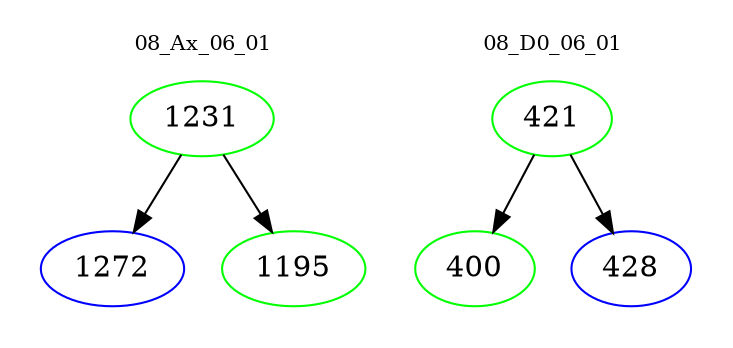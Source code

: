 digraph{
subgraph cluster_0 {
color = white
label = "08_Ax_06_01";
fontsize=10;
T0_1231 [label="1231", color="green"]
T0_1231 -> T0_1272 [color="black"]
T0_1272 [label="1272", color="blue"]
T0_1231 -> T0_1195 [color="black"]
T0_1195 [label="1195", color="green"]
}
subgraph cluster_1 {
color = white
label = "08_D0_06_01";
fontsize=10;
T1_421 [label="421", color="green"]
T1_421 -> T1_400 [color="black"]
T1_400 [label="400", color="green"]
T1_421 -> T1_428 [color="black"]
T1_428 [label="428", color="blue"]
}
}
